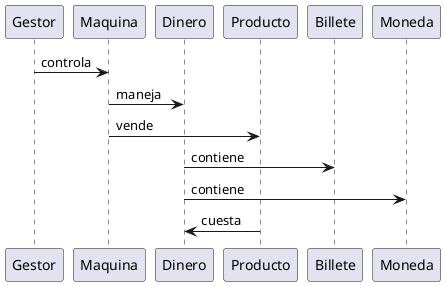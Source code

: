 @startuml diagrama-de-colaboracion

Gestor -> Maquina : controla
Maquina -> Dinero : maneja
Maquina -> Producto : vende

Dinero -> Billete : contiene
Dinero -> Moneda : contiene

Producto -> Dinero: cuesta

@enduml